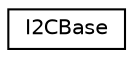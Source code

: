 digraph "Graphical Class Hierarchy"
{
  edge [fontname="Helvetica",fontsize="10",labelfontname="Helvetica",labelfontsize="10"];
  node [fontname="Helvetica",fontsize="10",shape=record];
  rankdir="LR";
  Node1 [label="I2CBase",height=0.2,width=0.4,color="black", fillcolor="white", style="filled",URL="$classI2CBase.html",tooltip="Low level I2C driver. "];
}

